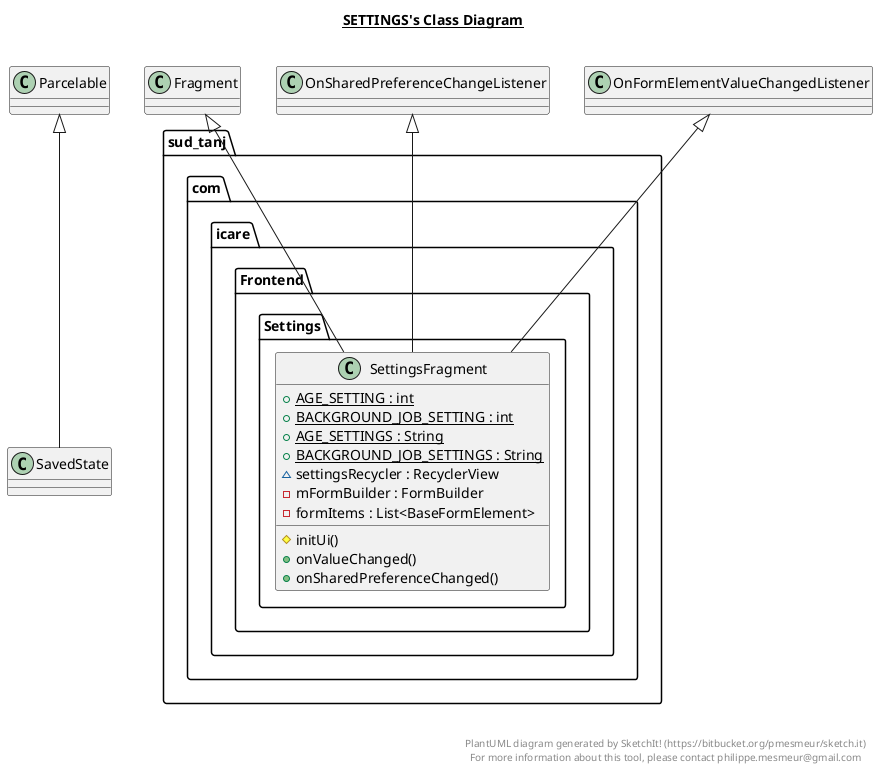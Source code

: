@startuml

title __SETTINGS's Class Diagram__\n

  package sud_tanj.com.icare {
    package sud_tanj.com.icare.Frontend.Settings {
      class SettingsFragment {
          {static} + AGE_SETTING : int
          {static} + BACKGROUND_JOB_SETTING : int
          {static} + AGE_SETTINGS : String
          {static} + BACKGROUND_JOB_SETTINGS : String
          ~ settingsRecycler : RecyclerView
          - mFormBuilder : FormBuilder
          - formItems : List<BaseFormElement>
          # initUi()
          + onValueChanged()
          + onSharedPreferenceChanged()
      }
    }
  }
  

  SettingsFragment -up-|> OnFormElementValueChangedListener
  SettingsFragment -up-|> OnSharedPreferenceChangeListener
  SettingsFragment -up-|> Fragment
  SavedState -up-|> Parcelable


right footer


PlantUML diagram generated by SketchIt! (https://bitbucket.org/pmesmeur/sketch.it)
For more information about this tool, please contact philippe.mesmeur@gmail.com
endfooter

@enduml
